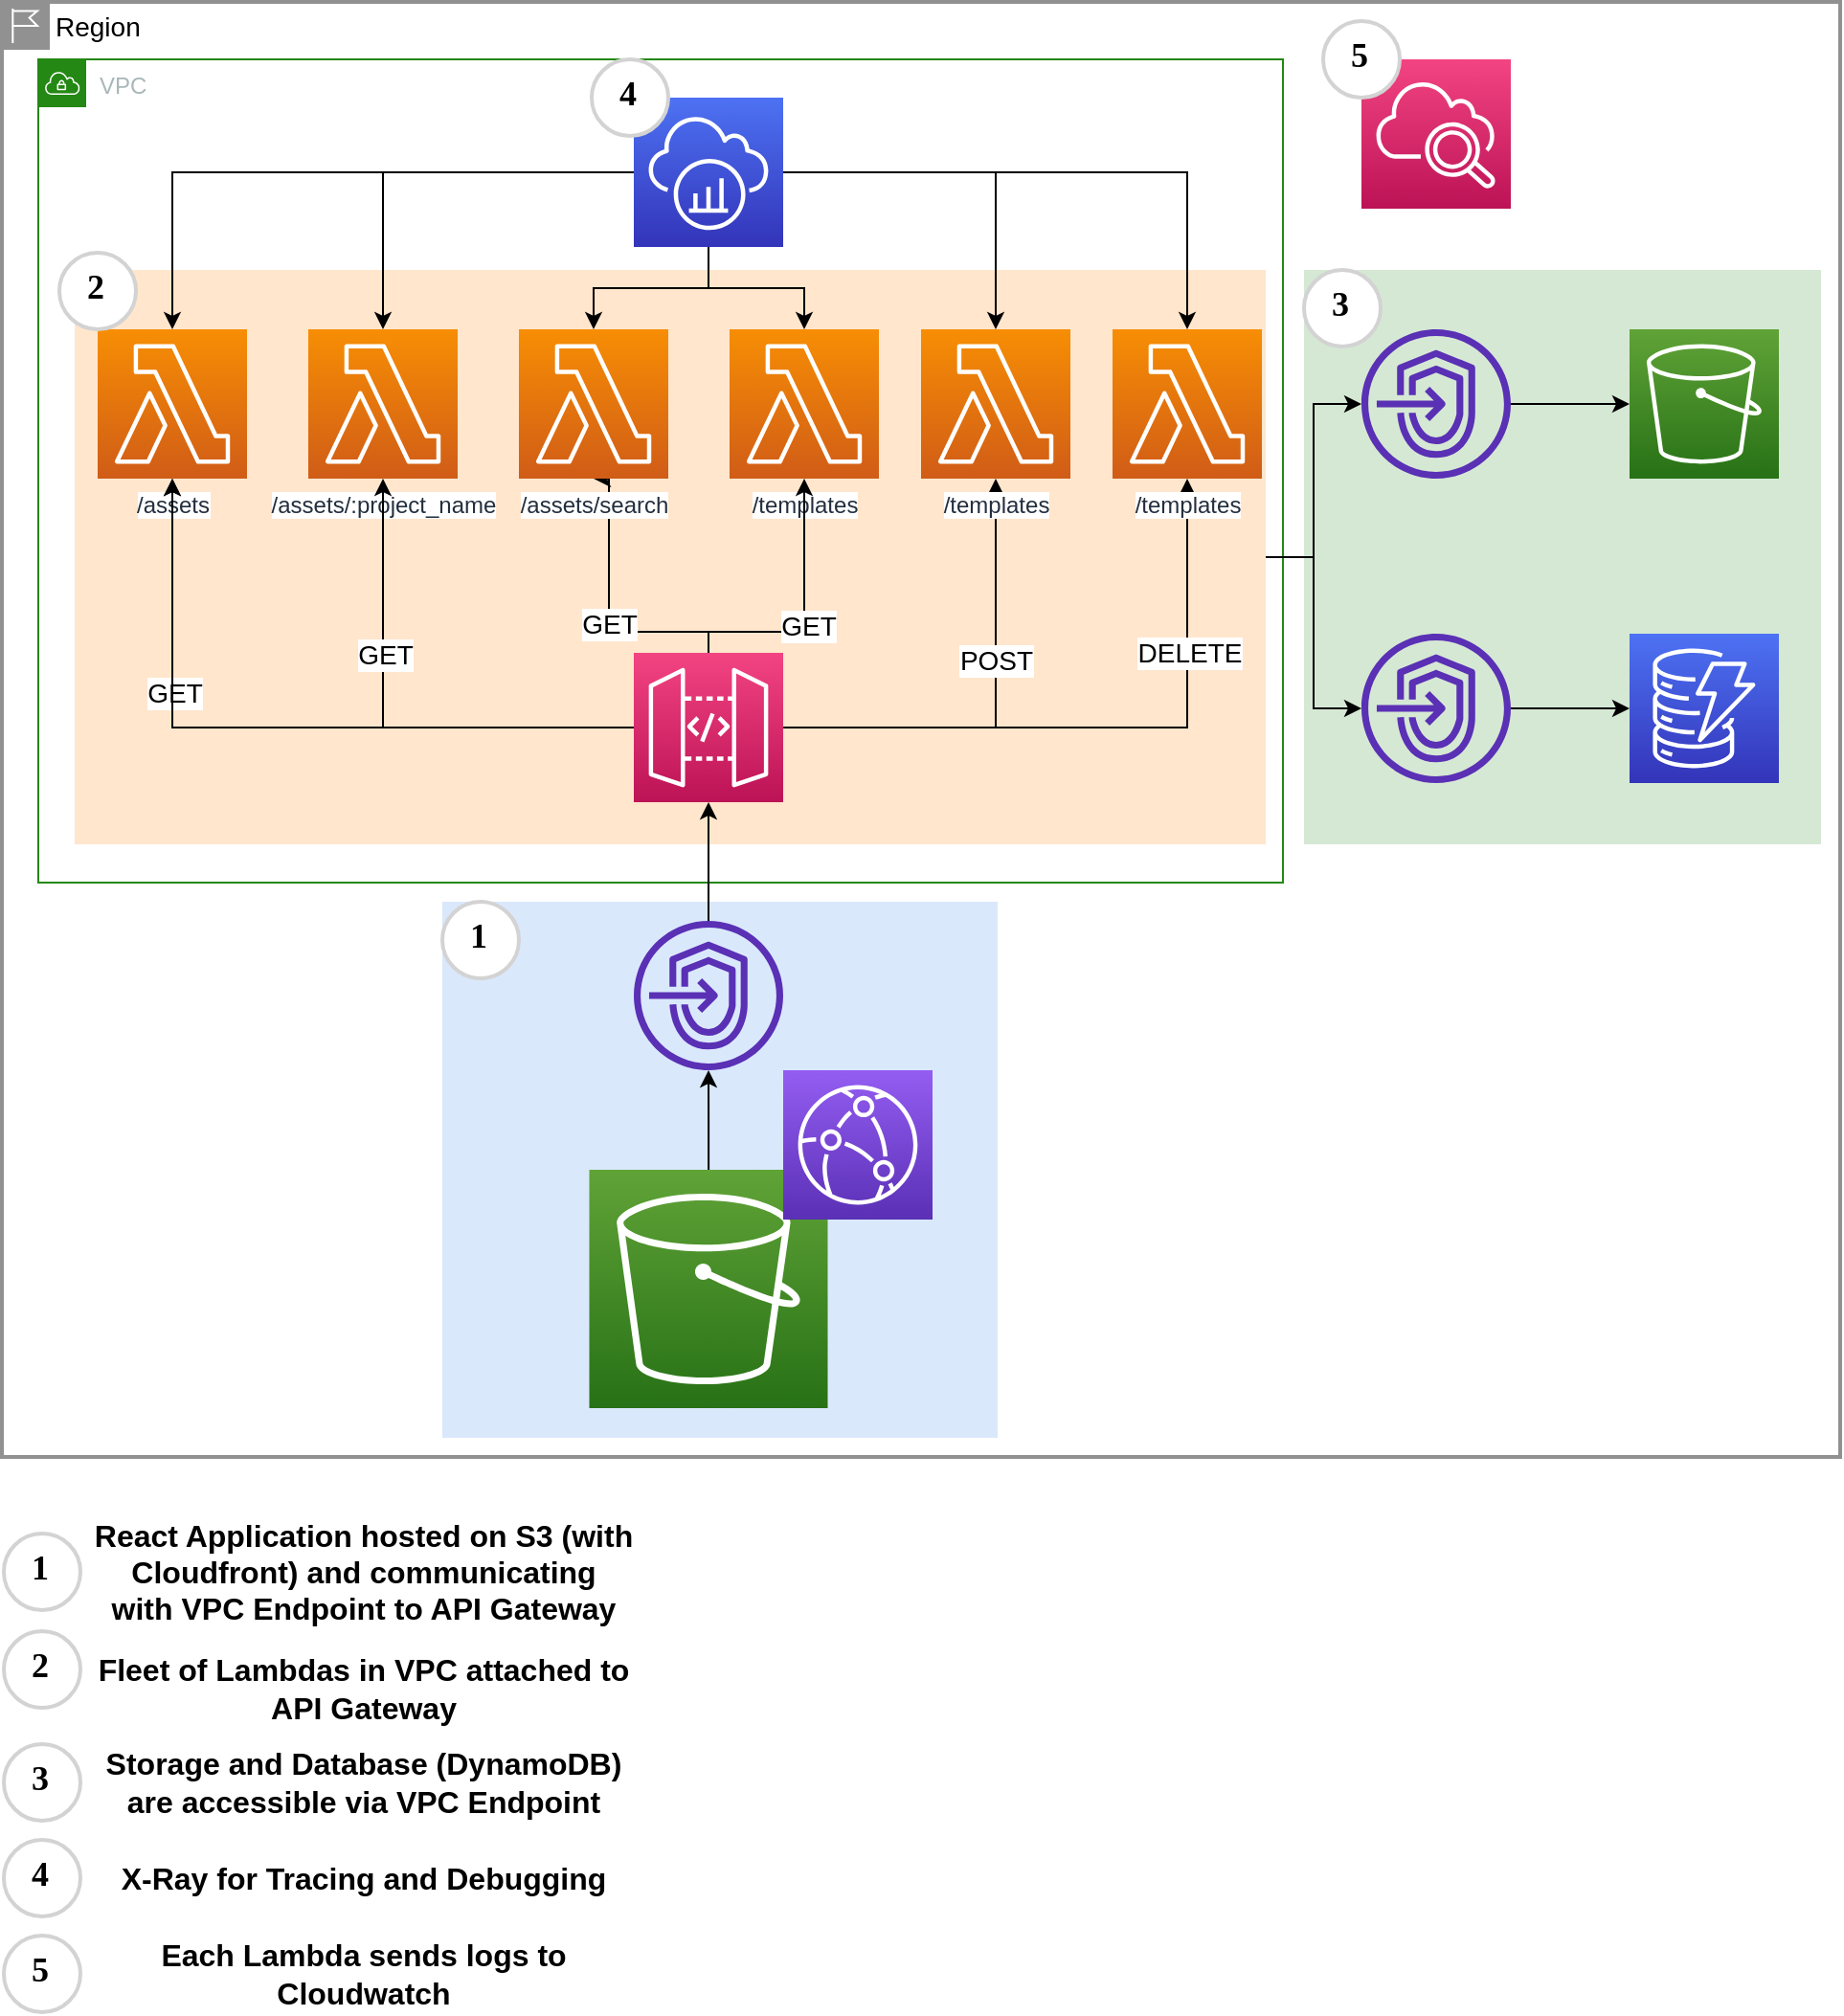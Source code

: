 <mxfile pages="3">
    <diagram id="pyeY230ZBR-7Wyc-Nqf3" name="Goal Architecture">
        <mxGraphModel dx="810" dy="314" grid="1" gridSize="10" guides="1" tooltips="1" connect="1" arrows="1" fold="1" page="1" pageScale="1" pageWidth="827" pageHeight="1169" math="0" shadow="0">
            <root>
                <mxCell id="gHm7drAUSJH3i6NlRPnt-0"/>
                <mxCell id="gHm7drAUSJH3i6NlRPnt-1" parent="gHm7drAUSJH3i6NlRPnt-0"/>
                <mxCell id="p_-Jq0jlRIrJkgJ9OGro-18" value="Region" style="shape=mxgraph.ibm.box;prType=region;fontStyle=0;verticalAlign=top;align=left;spacingLeft=32;spacingTop=4;fillColor=none;rounded=0;whiteSpace=wrap;html=1;strokeColor=#919191;strokeWidth=2;dashed=0;container=1;spacing=-4;collapsible=0;expand=0;recursiveResize=0;fontSize=14;" parent="gHm7drAUSJH3i6NlRPnt-1" vertex="1">
                    <mxGeometry x="80" y="80" width="960" height="760" as="geometry"/>
                </mxCell>
                <mxCell id="kk-LSiFSzGHYoCt07XOY-0" value="" style="rounded=0;whiteSpace=wrap;html=1;labelBackgroundColor=#ffffff;fontSize=14;fillColor=#ffe6cc;strokeColor=none;" parent="p_-Jq0jlRIrJkgJ9OGro-18" vertex="1">
                    <mxGeometry x="38" y="140" width="622" height="300" as="geometry"/>
                </mxCell>
                <mxCell id="VMtMWlUubiW7kvZXqaIf-51" value="" style="rounded=0;whiteSpace=wrap;html=1;labelBackgroundColor=#ffffff;fontSize=16;fillColor=#dae8fc;strokeColor=none;" parent="p_-Jq0jlRIrJkgJ9OGro-18" vertex="1">
                    <mxGeometry x="230" y="470" width="290" height="280" as="geometry"/>
                </mxCell>
                <mxCell id="VMtMWlUubiW7kvZXqaIf-49" value="" style="rounded=0;whiteSpace=wrap;html=1;labelBackgroundColor=#ffffff;fontSize=16;fillColor=#d5e8d4;strokeColor=none;" parent="p_-Jq0jlRIrJkgJ9OGro-18" vertex="1">
                    <mxGeometry x="680" y="140" width="270" height="300" as="geometry"/>
                </mxCell>
                <mxCell id="p_-Jq0jlRIrJkgJ9OGro-19" value="VPC" style="points=[[0,0],[0.25,0],[0.5,0],[0.75,0],[1,0],[1,0.25],[1,0.5],[1,0.75],[1,1],[0.75,1],[0.5,1],[0.25,1],[0,1],[0,0.75],[0,0.5],[0,0.25]];outlineConnect=0;gradientColor=none;html=1;whiteSpace=wrap;fontSize=12;fontStyle=0;shape=mxgraph.aws4.group;grIcon=mxgraph.aws4.group_vpc;strokeColor=#248814;fillColor=none;verticalAlign=top;align=left;spacingLeft=30;fontColor=#AAB7B8;dashed=0;" parent="p_-Jq0jlRIrJkgJ9OGro-18" vertex="1">
                    <mxGeometry x="19" y="30" width="650" height="430" as="geometry"/>
                </mxCell>
                <mxCell id="VMtMWlUubiW7kvZXqaIf-41" style="edgeStyle=orthogonalEdgeStyle;rounded=0;orthogonalLoop=1;jettySize=auto;html=1;fontSize=16;startArrow=none;startFill=0;endArrow=classic;endFill=1;" parent="p_-Jq0jlRIrJkgJ9OGro-18" source="kk-LSiFSzGHYoCt07XOY-0" target="VMtMWlUubiW7kvZXqaIf-39" edge="1">
                    <mxGeometry relative="1" as="geometry"/>
                </mxCell>
                <mxCell id="VMtMWlUubiW7kvZXqaIf-45" style="edgeStyle=orthogonalEdgeStyle;rounded=0;orthogonalLoop=1;jettySize=auto;html=1;fontSize=16;startArrow=none;startFill=0;endArrow=classic;endFill=1;strokeColor=#000000;" parent="p_-Jq0jlRIrJkgJ9OGro-18" source="kk-LSiFSzGHYoCt07XOY-0" target="VMtMWlUubiW7kvZXqaIf-44" edge="1">
                    <mxGeometry relative="1" as="geometry"/>
                </mxCell>
                <mxCell id="p_-Jq0jlRIrJkgJ9OGro-20" value="&lt;span style=&quot;&quot;&gt;/assets&lt;/span&gt;" style="points=[[0,0,0],[0.25,0,0],[0.5,0,0],[0.75,0,0],[1,0,0],[0,1,0],[0.25,1,0],[0.5,1,0],[0.75,1,0],[1,1,0],[0,0.25,0],[0,0.5,0],[0,0.75,0],[1,0.25,0],[1,0.5,0],[1,0.75,0]];outlineConnect=0;fontColor=#232F3E;gradientColor=#F78E04;gradientDirection=north;fillColor=#D05C17;strokeColor=#ffffff;dashed=0;verticalLabelPosition=bottom;verticalAlign=top;align=center;html=1;fontSize=12;fontStyle=0;aspect=fixed;shape=mxgraph.aws4.resourceIcon;resIcon=mxgraph.aws4.lambda;labelBackgroundColor=#ffffff;" parent="p_-Jq0jlRIrJkgJ9OGro-18" vertex="1">
                    <mxGeometry x="50" y="171" width="78" height="78" as="geometry"/>
                </mxCell>
                <mxCell id="faQUMJwkZ8H9z8r8hcas-0" value="/templates" style="points=[[0,0,0],[0.25,0,0],[0.5,0,0],[0.75,0,0],[1,0,0],[0,1,0],[0.25,1,0],[0.5,1,0],[0.75,1,0],[1,1,0],[0,0.25,0],[0,0.5,0],[0,0.75,0],[1,0.25,0],[1,0.5,0],[1,0.75,0]];outlineConnect=0;fontColor=#232F3E;gradientColor=#F78E04;gradientDirection=north;fillColor=#D05C17;strokeColor=#ffffff;dashed=0;verticalLabelPosition=bottom;verticalAlign=top;align=center;html=1;fontSize=12;fontStyle=0;aspect=fixed;shape=mxgraph.aws4.resourceIcon;resIcon=mxgraph.aws4.lambda;labelBackgroundColor=#ffffff;" parent="p_-Jq0jlRIrJkgJ9OGro-18" vertex="1">
                    <mxGeometry x="380" y="171" width="78" height="78" as="geometry"/>
                </mxCell>
                <mxCell id="faQUMJwkZ8H9z8r8hcas-4" style="edgeStyle=orthogonalEdgeStyle;rounded=0;orthogonalLoop=1;jettySize=auto;html=1;fontSize=14;startArrow=none;startFill=0;endArrow=classic;endFill=1;" parent="p_-Jq0jlRIrJkgJ9OGro-18" source="faQUMJwkZ8H9z8r8hcas-1" target="p_-Jq0jlRIrJkgJ9OGro-20" edge="1">
                    <mxGeometry relative="1" as="geometry"/>
                </mxCell>
                <mxCell id="faQUMJwkZ8H9z8r8hcas-14" value="GET" style="edgeLabel;html=1;align=center;verticalAlign=middle;resizable=0;points=[];fontSize=14;" parent="faQUMJwkZ8H9z8r8hcas-4" vertex="1" connectable="0">
                    <mxGeometry x="0.397" y="-1" relative="1" as="geometry">
                        <mxPoint as="offset"/>
                    </mxGeometry>
                </mxCell>
                <mxCell id="faQUMJwkZ8H9z8r8hcas-7" style="edgeStyle=orthogonalEdgeStyle;rounded=0;orthogonalLoop=1;jettySize=auto;html=1;entryX=0.5;entryY=1;entryDx=0;entryDy=0;entryPerimeter=0;fontSize=14;startArrow=none;startFill=0;endArrow=classic;endFill=1;strokeColor=#000000;" parent="p_-Jq0jlRIrJkgJ9OGro-18" source="faQUMJwkZ8H9z8r8hcas-1" target="faQUMJwkZ8H9z8r8hcas-0" edge="1">
                    <mxGeometry relative="1" as="geometry">
                        <Array as="points">
                            <mxPoint x="419" y="329"/>
                        </Array>
                    </mxGeometry>
                </mxCell>
                <mxCell id="faQUMJwkZ8H9z8r8hcas-12" value="GET" style="edgeLabel;html=1;align=center;verticalAlign=middle;resizable=0;points=[];fontSize=14;" parent="faQUMJwkZ8H9z8r8hcas-7" vertex="1" connectable="0">
                    <mxGeometry x="-0.092" y="-2" relative="1" as="geometry">
                        <mxPoint as="offset"/>
                    </mxGeometry>
                </mxCell>
                <mxCell id="faQUMJwkZ8H9z8r8hcas-8" style="edgeStyle=orthogonalEdgeStyle;rounded=0;orthogonalLoop=1;jettySize=auto;html=1;fontSize=14;startArrow=none;startFill=0;endArrow=classic;endFill=1;strokeColor=#000000;" parent="p_-Jq0jlRIrJkgJ9OGro-18" source="faQUMJwkZ8H9z8r8hcas-1" target="faQUMJwkZ8H9z8r8hcas-5" edge="1">
                    <mxGeometry relative="1" as="geometry"/>
                </mxCell>
                <mxCell id="faQUMJwkZ8H9z8r8hcas-11" value="POST" style="edgeLabel;html=1;align=center;verticalAlign=middle;resizable=0;points=[];fontSize=14;" parent="faQUMJwkZ8H9z8r8hcas-8" vertex="1" connectable="0">
                    <mxGeometry x="0.216" relative="1" as="geometry">
                        <mxPoint as="offset"/>
                    </mxGeometry>
                </mxCell>
                <mxCell id="faQUMJwkZ8H9z8r8hcas-9" style="edgeStyle=orthogonalEdgeStyle;rounded=0;orthogonalLoop=1;jettySize=auto;html=1;fontSize=14;startArrow=none;startFill=0;endArrow=classic;endFill=1;strokeColor=#000000;" parent="p_-Jq0jlRIrJkgJ9OGro-18" source="faQUMJwkZ8H9z8r8hcas-1" target="faQUMJwkZ8H9z8r8hcas-6" edge="1">
                    <mxGeometry relative="1" as="geometry"/>
                </mxCell>
                <mxCell id="faQUMJwkZ8H9z8r8hcas-13" value="DELETE" style="edgeLabel;html=1;align=center;verticalAlign=middle;resizable=0;points=[];fontSize=14;" parent="faQUMJwkZ8H9z8r8hcas-9" vertex="1" connectable="0">
                    <mxGeometry x="0.465" y="-1" relative="1" as="geometry">
                        <mxPoint as="offset"/>
                    </mxGeometry>
                </mxCell>
                <mxCell id="faQUMJwkZ8H9z8r8hcas-16" style="edgeStyle=orthogonalEdgeStyle;rounded=0;orthogonalLoop=1;jettySize=auto;html=1;entryX=0.5;entryY=1;entryDx=0;entryDy=0;entryPerimeter=0;fontSize=14;startArrow=none;startFill=0;endArrow=classic;endFill=1;strokeColor=#000000;" parent="p_-Jq0jlRIrJkgJ9OGro-18" source="faQUMJwkZ8H9z8r8hcas-1" target="faQUMJwkZ8H9z8r8hcas-3" edge="1">
                    <mxGeometry relative="1" as="geometry">
                        <Array as="points">
                            <mxPoint x="317" y="329"/>
                        </Array>
                    </mxGeometry>
                </mxCell>
                <mxCell id="faQUMJwkZ8H9z8r8hcas-18" value="GET" style="edgeLabel;html=1;align=center;verticalAlign=middle;resizable=0;points=[];fontSize=14;" parent="faQUMJwkZ8H9z8r8hcas-16" vertex="1" connectable="0">
                    <mxGeometry x="-0.103" relative="1" as="geometry">
                        <mxPoint as="offset"/>
                    </mxGeometry>
                </mxCell>
                <mxCell id="faQUMJwkZ8H9z8r8hcas-1" value="" style="points=[[0,0,0],[0.25,0,0],[0.5,0,0],[0.75,0,0],[1,0,0],[0,1,0],[0.25,1,0],[0.5,1,0],[0.75,1,0],[1,1,0],[0,0.25,0],[0,0.5,0],[0,0.75,0],[1,0.25,0],[1,0.5,0],[1,0.75,0]];outlineConnect=0;fontColor=#232F3E;gradientColor=#F34482;gradientDirection=north;fillColor=#BC1356;strokeColor=#ffffff;dashed=0;verticalLabelPosition=bottom;verticalAlign=top;align=center;html=1;fontSize=12;fontStyle=0;aspect=fixed;shape=mxgraph.aws4.resourceIcon;resIcon=mxgraph.aws4.api_gateway;" parent="p_-Jq0jlRIrJkgJ9OGro-18" vertex="1">
                    <mxGeometry x="330" y="340" width="78" height="78" as="geometry"/>
                </mxCell>
                <mxCell id="faQUMJwkZ8H9z8r8hcas-3" value="/assets/search" style="points=[[0,0,0],[0.25,0,0],[0.5,0,0],[0.75,0,0],[1,0,0],[0,1,0],[0.25,1,0],[0.5,1,0],[0.75,1,0],[1,1,0],[0,0.25,0],[0,0.5,0],[0,0.75,0],[1,0.25,0],[1,0.5,0],[1,0.75,0]];outlineConnect=0;fontColor=#232F3E;gradientColor=#F78E04;gradientDirection=north;fillColor=#D05C17;strokeColor=#ffffff;dashed=0;verticalLabelPosition=bottom;verticalAlign=top;align=center;html=1;fontSize=12;fontStyle=0;aspect=fixed;shape=mxgraph.aws4.resourceIcon;resIcon=mxgraph.aws4.lambda;labelBackgroundColor=#ffffff;" parent="p_-Jq0jlRIrJkgJ9OGro-18" vertex="1">
                    <mxGeometry x="270" y="171" width="78" height="78" as="geometry"/>
                </mxCell>
                <mxCell id="faQUMJwkZ8H9z8r8hcas-5" value="/templates" style="points=[[0,0,0],[0.25,0,0],[0.5,0,0],[0.75,0,0],[1,0,0],[0,1,0],[0.25,1,0],[0.5,1,0],[0.75,1,0],[1,1,0],[0,0.25,0],[0,0.5,0],[0,0.75,0],[1,0.25,0],[1,0.5,0],[1,0.75,0]];outlineConnect=0;fontColor=#232F3E;gradientColor=#F78E04;gradientDirection=north;fillColor=#D05C17;strokeColor=#ffffff;dashed=0;verticalLabelPosition=bottom;verticalAlign=top;align=center;html=1;fontSize=12;fontStyle=0;aspect=fixed;shape=mxgraph.aws4.resourceIcon;resIcon=mxgraph.aws4.lambda;labelBackgroundColor=#ffffff;" parent="p_-Jq0jlRIrJkgJ9OGro-18" vertex="1">
                    <mxGeometry x="480" y="171" width="78" height="78" as="geometry"/>
                </mxCell>
                <mxCell id="faQUMJwkZ8H9z8r8hcas-6" value="/templates" style="points=[[0,0,0],[0.25,0,0],[0.5,0,0],[0.75,0,0],[1,0,0],[0,1,0],[0.25,1,0],[0.5,1,0],[0.75,1,0],[1,1,0],[0,0.25,0],[0,0.5,0],[0,0.75,0],[1,0.25,0],[1,0.5,0],[1,0.75,0]];outlineConnect=0;fontColor=#232F3E;gradientColor=#F78E04;gradientDirection=north;fillColor=#D05C17;strokeColor=#ffffff;dashed=0;verticalLabelPosition=bottom;verticalAlign=top;align=center;html=1;fontSize=12;fontStyle=0;aspect=fixed;shape=mxgraph.aws4.resourceIcon;resIcon=mxgraph.aws4.lambda;labelBackgroundColor=#ffffff;" parent="p_-Jq0jlRIrJkgJ9OGro-18" vertex="1">
                    <mxGeometry x="580" y="171" width="78" height="78" as="geometry"/>
                </mxCell>
                <mxCell id="faQUMJwkZ8H9z8r8hcas-21" style="edgeStyle=orthogonalEdgeStyle;rounded=0;orthogonalLoop=1;jettySize=auto;html=1;entryX=0.5;entryY=0;entryDx=0;entryDy=0;entryPerimeter=0;fontSize=14;startArrow=none;startFill=0;endArrow=classic;endFill=1;strokeColor=#000000;" parent="p_-Jq0jlRIrJkgJ9OGro-18" source="faQUMJwkZ8H9z8r8hcas-19" target="p_-Jq0jlRIrJkgJ9OGro-20" edge="1">
                    <mxGeometry relative="1" as="geometry"/>
                </mxCell>
                <mxCell id="faQUMJwkZ8H9z8r8hcas-23" style="edgeStyle=orthogonalEdgeStyle;rounded=0;orthogonalLoop=1;jettySize=auto;html=1;entryX=0.5;entryY=0;entryDx=0;entryDy=0;entryPerimeter=0;fontSize=14;startArrow=none;startFill=0;endArrow=classic;endFill=1;strokeColor=#000000;" parent="p_-Jq0jlRIrJkgJ9OGro-18" source="faQUMJwkZ8H9z8r8hcas-19" target="faQUMJwkZ8H9z8r8hcas-3" edge="1">
                    <mxGeometry relative="1" as="geometry"/>
                </mxCell>
                <mxCell id="faQUMJwkZ8H9z8r8hcas-24" style="edgeStyle=orthogonalEdgeStyle;rounded=0;orthogonalLoop=1;jettySize=auto;html=1;fontSize=14;startArrow=none;startFill=0;endArrow=classic;endFill=1;strokeColor=#000000;" parent="p_-Jq0jlRIrJkgJ9OGro-18" source="faQUMJwkZ8H9z8r8hcas-19" target="faQUMJwkZ8H9z8r8hcas-0" edge="1">
                    <mxGeometry relative="1" as="geometry"/>
                </mxCell>
                <mxCell id="faQUMJwkZ8H9z8r8hcas-25" style="edgeStyle=orthogonalEdgeStyle;rounded=0;orthogonalLoop=1;jettySize=auto;html=1;fontSize=14;startArrow=none;startFill=0;endArrow=classic;endFill=1;strokeColor=#000000;" parent="p_-Jq0jlRIrJkgJ9OGro-18" source="faQUMJwkZ8H9z8r8hcas-19" target="faQUMJwkZ8H9z8r8hcas-5" edge="1">
                    <mxGeometry relative="1" as="geometry"/>
                </mxCell>
                <mxCell id="faQUMJwkZ8H9z8r8hcas-27" style="edgeStyle=orthogonalEdgeStyle;rounded=0;orthogonalLoop=1;jettySize=auto;html=1;fontSize=14;startArrow=none;startFill=0;endArrow=classic;endFill=1;strokeColor=#000000;" parent="p_-Jq0jlRIrJkgJ9OGro-18" source="faQUMJwkZ8H9z8r8hcas-19" target="faQUMJwkZ8H9z8r8hcas-6" edge="1">
                    <mxGeometry relative="1" as="geometry"/>
                </mxCell>
                <mxCell id="faQUMJwkZ8H9z8r8hcas-19" value="" style="points=[[0,0,0],[0.25,0,0],[0.5,0,0],[0.75,0,0],[1,0,0],[0,1,0],[0.25,1,0],[0.5,1,0],[0.75,1,0],[1,1,0],[0,0.25,0],[0,0.5,0],[0,0.75,0],[1,0.25,0],[1,0.5,0],[1,0.75,0]];outlineConnect=0;fontColor=#232F3E;gradientColor=#4D72F3;gradientDirection=north;fillColor=#3334B9;strokeColor=#ffffff;dashed=0;verticalLabelPosition=bottom;verticalAlign=top;align=center;html=1;fontSize=12;fontStyle=0;aspect=fixed;shape=mxgraph.aws4.resourceIcon;resIcon=mxgraph.aws4.xray;" parent="p_-Jq0jlRIrJkgJ9OGro-18" vertex="1">
                    <mxGeometry x="330" y="50" width="78" height="78" as="geometry"/>
                </mxCell>
                <mxCell id="faQUMJwkZ8H9z8r8hcas-30" value="" style="points=[[0,0,0],[0.25,0,0],[0.5,0,0],[0.75,0,0],[1,0,0],[0,1,0],[0.25,1,0],[0.5,1,0],[0.75,1,0],[1,1,0],[0,0.25,0],[0,0.5,0],[0,0.75,0],[1,0.25,0],[1,0.5,0],[1,0.75,0]];points=[[0,0,0],[0.25,0,0],[0.5,0,0],[0.75,0,0],[1,0,0],[0,1,0],[0.25,1,0],[0.5,1,0],[0.75,1,0],[1,1,0],[0,0.25,0],[0,0.5,0],[0,0.75,0],[1,0.25,0],[1,0.5,0],[1,0.75,0]];outlineConnect=0;fontColor=#232F3E;gradientColor=#F34482;gradientDirection=north;fillColor=#BC1356;strokeColor=#ffffff;dashed=0;verticalLabelPosition=bottom;verticalAlign=top;align=center;html=1;fontSize=12;fontStyle=0;aspect=fixed;shape=mxgraph.aws4.resourceIcon;resIcon=mxgraph.aws4.cloudwatch_2;labelBackgroundColor=#ffffff;" parent="p_-Jq0jlRIrJkgJ9OGro-18" vertex="1">
                    <mxGeometry x="710" y="30" width="78" height="78" as="geometry"/>
                </mxCell>
                <mxCell id="VMtMWlUubiW7kvZXqaIf-38" style="edgeStyle=orthogonalEdgeStyle;rounded=0;orthogonalLoop=1;jettySize=auto;html=1;entryX=0.5;entryY=1;entryDx=0;entryDy=0;entryPerimeter=0;fontSize=16;startArrow=none;startFill=0;endArrow=classic;endFill=1;strokeColor=#000000;" parent="p_-Jq0jlRIrJkgJ9OGro-18" source="VMtMWlUubiW7kvZXqaIf-4" target="faQUMJwkZ8H9z8r8hcas-1" edge="1">
                    <mxGeometry relative="1" as="geometry"/>
                </mxCell>
                <mxCell id="VMtMWlUubiW7kvZXqaIf-4" value="" style="outlineConnect=0;fontColor=#232F3E;gradientColor=none;fillColor=#5A30B5;strokeColor=none;dashed=0;verticalLabelPosition=bottom;verticalAlign=top;align=center;html=1;fontSize=12;fontStyle=0;aspect=fixed;pointerEvents=1;shape=mxgraph.aws4.endpoints;labelBackgroundColor=#ffffff;" parent="p_-Jq0jlRIrJkgJ9OGro-18" vertex="1">
                    <mxGeometry x="330" y="480" width="78" height="78" as="geometry"/>
                </mxCell>
                <mxCell id="VMtMWlUubiW7kvZXqaIf-37" style="edgeStyle=orthogonalEdgeStyle;rounded=0;orthogonalLoop=1;jettySize=auto;html=1;fontSize=16;startArrow=none;startFill=0;endArrow=classic;endFill=1;" parent="p_-Jq0jlRIrJkgJ9OGro-18" source="VMtMWlUubiW7kvZXqaIf-1" target="VMtMWlUubiW7kvZXqaIf-4" edge="1">
                    <mxGeometry relative="1" as="geometry"/>
                </mxCell>
                <mxCell id="VMtMWlUubiW7kvZXqaIf-43" style="edgeStyle=orthogonalEdgeStyle;rounded=0;orthogonalLoop=1;jettySize=auto;html=1;entryX=0;entryY=0.5;entryDx=0;entryDy=0;entryPerimeter=0;fontSize=16;startArrow=none;startFill=0;endArrow=classic;endFill=1;" parent="p_-Jq0jlRIrJkgJ9OGro-18" source="VMtMWlUubiW7kvZXqaIf-39" target="VMtMWlUubiW7kvZXqaIf-40" edge="1">
                    <mxGeometry relative="1" as="geometry"/>
                </mxCell>
                <mxCell id="VMtMWlUubiW7kvZXqaIf-39" value="" style="outlineConnect=0;fontColor=#232F3E;gradientColor=none;fillColor=#5A30B5;strokeColor=none;dashed=0;verticalLabelPosition=bottom;verticalAlign=top;align=center;html=1;fontSize=12;fontStyle=0;aspect=fixed;pointerEvents=1;shape=mxgraph.aws4.endpoints;labelBackgroundColor=#ffffff;" parent="p_-Jq0jlRIrJkgJ9OGro-18" vertex="1">
                    <mxGeometry x="710" y="171" width="78" height="78" as="geometry"/>
                </mxCell>
                <mxCell id="VMtMWlUubiW7kvZXqaIf-40" value="" style="points=[[0,0,0],[0.25,0,0],[0.5,0,0],[0.75,0,0],[1,0,0],[0,1,0],[0.25,1,0],[0.5,1,0],[0.75,1,0],[1,1,0],[0,0.25,0],[0,0.5,0],[0,0.75,0],[1,0.25,0],[1,0.5,0],[1,0.75,0]];outlineConnect=0;fontColor=#232F3E;gradientColor=#60A337;gradientDirection=north;fillColor=#277116;strokeColor=#ffffff;dashed=0;verticalLabelPosition=bottom;verticalAlign=top;align=center;html=1;fontSize=12;fontStyle=0;aspect=fixed;shape=mxgraph.aws4.resourceIcon;resIcon=mxgraph.aws4.s3;labelBackgroundColor=#ffffff;" parent="p_-Jq0jlRIrJkgJ9OGro-18" vertex="1">
                    <mxGeometry x="850" y="171" width="78" height="78" as="geometry"/>
                </mxCell>
                <mxCell id="VMtMWlUubiW7kvZXqaIf-47" style="edgeStyle=orthogonalEdgeStyle;rounded=0;orthogonalLoop=1;jettySize=auto;html=1;entryX=0;entryY=0.5;entryDx=0;entryDy=0;entryPerimeter=0;fontSize=16;startArrow=none;startFill=0;endArrow=classic;endFill=1;" parent="p_-Jq0jlRIrJkgJ9OGro-18" source="VMtMWlUubiW7kvZXqaIf-44" target="VMtMWlUubiW7kvZXqaIf-46" edge="1">
                    <mxGeometry relative="1" as="geometry"/>
                </mxCell>
                <mxCell id="VMtMWlUubiW7kvZXqaIf-44" value="" style="outlineConnect=0;fontColor=#232F3E;gradientColor=none;fillColor=#5A30B5;strokeColor=none;dashed=0;verticalLabelPosition=bottom;verticalAlign=top;align=center;html=1;fontSize=12;fontStyle=0;aspect=fixed;pointerEvents=1;shape=mxgraph.aws4.endpoints;labelBackgroundColor=#ffffff;" parent="p_-Jq0jlRIrJkgJ9OGro-18" vertex="1">
                    <mxGeometry x="710" y="330" width="78" height="78" as="geometry"/>
                </mxCell>
                <mxCell id="VMtMWlUubiW7kvZXqaIf-46" value="" style="points=[[0,0,0],[0.25,0,0],[0.5,0,0],[0.75,0,0],[1,0,0],[0,1,0],[0.25,1,0],[0.5,1,0],[0.75,1,0],[1,1,0],[0,0.25,0],[0,0.5,0],[0,0.75,0],[1,0.25,0],[1,0.5,0],[1,0.75,0]];outlineConnect=0;fontColor=#232F3E;gradientColor=#4D72F3;gradientDirection=north;fillColor=#3334B9;strokeColor=#ffffff;dashed=0;verticalLabelPosition=bottom;verticalAlign=top;align=center;html=1;fontSize=12;fontStyle=0;aspect=fixed;shape=mxgraph.aws4.resourceIcon;resIcon=mxgraph.aws4.dynamodb;labelBackgroundColor=#ffffff;" parent="p_-Jq0jlRIrJkgJ9OGro-18" vertex="1">
                    <mxGeometry x="850" y="330" width="78" height="78" as="geometry"/>
                </mxCell>
                <mxCell id="VMtMWlUubiW7kvZXqaIf-0" value="" style="group" parent="p_-Jq0jlRIrJkgJ9OGro-18" vertex="1" connectable="0">
                    <mxGeometry x="306.75" y="610" width="124.5" height="134.5" as="geometry"/>
                </mxCell>
                <mxCell id="VMtMWlUubiW7kvZXqaIf-1" value="" style="points=[[0,0,0],[0.25,0,0],[0.5,0,0],[0.75,0,0],[1,0,0],[0,1,0],[0.25,1,0],[0.5,1,0],[0.75,1,0],[1,1,0],[0,0.25,0],[0,0.5,0],[0,0.75,0],[1,0.25,0],[1,0.5,0],[1,0.75,0]];outlineConnect=0;fontColor=#232F3E;gradientColor=#60A337;gradientDirection=north;fillColor=#277116;strokeColor=#ffffff;dashed=0;verticalLabelPosition=bottom;verticalAlign=top;align=center;html=1;fontSize=12;fontStyle=0;aspect=fixed;shape=mxgraph.aws4.resourceIcon;resIcon=mxgraph.aws4.s3;" parent="VMtMWlUubiW7kvZXqaIf-0" vertex="1">
                    <mxGeometry width="124.5" height="124.5" as="geometry"/>
                </mxCell>
                <mxCell id="VMtMWlUubiW7kvZXqaIf-2" value="" style="shape=image;html=1;verticalAlign=top;verticalLabelPosition=bottom;labelBackgroundColor=#ffffff;imageAspect=0;aspect=fixed;image=https://cdn0.iconfinder.com/data/icons/logos-brands-in-colors/128/react_color-128.png" parent="VMtMWlUubiW7kvZXqaIf-0" vertex="1">
                    <mxGeometry x="33.423" y="64.091" width="53.477" height="53.477" as="geometry"/>
                </mxCell>
                <mxCell id="VMtMWlUubiW7kvZXqaIf-3" value="" style="points=[[0,0,0],[0.25,0,0],[0.5,0,0],[0.75,0,0],[1,0,0],[0,1,0],[0.25,1,0],[0.5,1,0],[0.75,1,0],[1,1,0],[0,0.25,0],[0,0.5,0],[0,0.75,0],[1,0.25,0],[1,0.5,0],[1,0.75,0]];outlineConnect=0;fontColor=#232F3E;gradientColor=#945DF2;gradientDirection=north;fillColor=#5A30B5;strokeColor=#ffffff;dashed=0;verticalLabelPosition=bottom;verticalAlign=top;align=center;html=1;fontSize=12;fontStyle=0;aspect=fixed;shape=mxgraph.aws4.resourceIcon;resIcon=mxgraph.aws4.cloudfront;" parent="p_-Jq0jlRIrJkgJ9OGro-18" vertex="1">
                    <mxGeometry x="408" y="558" width="78" height="78" as="geometry"/>
                </mxCell>
                <mxCell id="18tmZ6bNWHhbC2IRPcdX-1" style="edgeStyle=orthogonalEdgeStyle;rounded=0;orthogonalLoop=1;jettySize=auto;html=1;entryX=0.5;entryY=1;entryDx=0;entryDy=0;entryPerimeter=0;strokeColor=#000000;" parent="p_-Jq0jlRIrJkgJ9OGro-18" source="faQUMJwkZ8H9z8r8hcas-1" target="p_-Jq0jlRIrJkgJ9OGro-20" edge="1">
                    <mxGeometry relative="1" as="geometry"/>
                </mxCell>
                <mxCell id="18tmZ6bNWHhbC2IRPcdX-2" value="&lt;font style=&quot;font-size: 18px&quot;&gt;&lt;b&gt;1&lt;/b&gt;&lt;/font&gt;" style="ellipse;whiteSpace=wrap;html=1;aspect=fixed;strokeWidth=2;fontFamily=Tahoma;spacingBottom=4;spacingRight=2;strokeColor=#d3d3d3;" parent="p_-Jq0jlRIrJkgJ9OGro-18" vertex="1">
                    <mxGeometry x="230" y="470" width="40" height="40" as="geometry"/>
                </mxCell>
                <mxCell id="18tmZ6bNWHhbC2IRPcdX-5" value="&lt;font style=&quot;font-size: 18px&quot;&gt;&lt;b&gt;2&lt;/b&gt;&lt;/font&gt;" style="ellipse;whiteSpace=wrap;html=1;aspect=fixed;strokeWidth=2;fontFamily=Tahoma;spacingBottom=4;spacingRight=2;strokeColor=#d3d3d3;" parent="p_-Jq0jlRIrJkgJ9OGro-18" vertex="1">
                    <mxGeometry x="30" y="131" width="40" height="40" as="geometry"/>
                </mxCell>
                <mxCell id="18tmZ6bNWHhbC2IRPcdX-7" value="&lt;font style=&quot;font-size: 18px&quot;&gt;&lt;b&gt;3&lt;/b&gt;&lt;/font&gt;" style="ellipse;whiteSpace=wrap;html=1;aspect=fixed;strokeWidth=2;fontFamily=Tahoma;spacingBottom=4;spacingRight=2;strokeColor=#d3d3d3;" parent="p_-Jq0jlRIrJkgJ9OGro-18" vertex="1">
                    <mxGeometry x="680" y="140" width="40" height="40" as="geometry"/>
                </mxCell>
                <mxCell id="18tmZ6bNWHhbC2IRPcdX-9" value="&lt;font style=&quot;font-size: 18px&quot;&gt;&lt;b&gt;4&lt;/b&gt;&lt;/font&gt;" style="ellipse;whiteSpace=wrap;html=1;aspect=fixed;strokeWidth=2;fontFamily=Tahoma;spacingBottom=4;spacingRight=2;strokeColor=#d3d3d3;" parent="p_-Jq0jlRIrJkgJ9OGro-18" vertex="1">
                    <mxGeometry x="308" y="30" width="40" height="40" as="geometry"/>
                </mxCell>
                <mxCell id="18tmZ6bNWHhbC2IRPcdX-11" value="&lt;b&gt;&lt;font style=&quot;font-size: 18px&quot;&gt;5&lt;/font&gt;&lt;/b&gt;" style="ellipse;whiteSpace=wrap;html=1;aspect=fixed;strokeWidth=2;fontFamily=Tahoma;spacingBottom=4;spacingRight=2;strokeColor=#d3d3d3;" parent="p_-Jq0jlRIrJkgJ9OGro-18" vertex="1">
                    <mxGeometry x="690" y="10" width="40" height="40" as="geometry"/>
                </mxCell>
                <mxCell id="faQUMJwkZ8H9z8r8hcas-2" value="&lt;span style=&quot;background-color: rgb(255 , 255 , 255)&quot;&gt;/assets/:project_name&lt;/span&gt;" style="points=[[0,0,0],[0.25,0,0],[0.5,0,0],[0.75,0,0],[1,0,0],[0,1,0],[0.25,1,0],[0.5,1,0],[0.75,1,0],[1,1,0],[0,0.25,0],[0,0.5,0],[0,0.75,0],[1,0.25,0],[1,0.5,0],[1,0.75,0]];outlineConnect=0;fontColor=#232F3E;gradientColor=#F78E04;gradientDirection=north;fillColor=#D05C17;strokeColor=#ffffff;dashed=0;verticalLabelPosition=bottom;verticalAlign=top;align=center;html=1;fontSize=12;fontStyle=0;aspect=fixed;shape=mxgraph.aws4.resourceIcon;resIcon=mxgraph.aws4.lambda;" parent="gHm7drAUSJH3i6NlRPnt-1" vertex="1">
                    <mxGeometry x="240" y="251" width="78" height="78" as="geometry"/>
                </mxCell>
                <mxCell id="faQUMJwkZ8H9z8r8hcas-15" style="edgeStyle=orthogonalEdgeStyle;rounded=0;orthogonalLoop=1;jettySize=auto;html=1;entryX=0.5;entryY=1;entryDx=0;entryDy=0;entryPerimeter=0;fontSize=14;startArrow=none;startFill=0;endArrow=classic;endFill=1;strokeColor=#000000;" parent="gHm7drAUSJH3i6NlRPnt-1" source="faQUMJwkZ8H9z8r8hcas-1" target="faQUMJwkZ8H9z8r8hcas-2" edge="1">
                    <mxGeometry relative="1" as="geometry"/>
                </mxCell>
                <mxCell id="faQUMJwkZ8H9z8r8hcas-17" value="GET" style="edgeLabel;html=1;align=center;verticalAlign=middle;resizable=0;points=[];fontSize=14;" parent="faQUMJwkZ8H9z8r8hcas-15" vertex="1" connectable="0">
                    <mxGeometry x="0.294" y="-1" relative="1" as="geometry">
                        <mxPoint as="offset"/>
                    </mxGeometry>
                </mxCell>
                <mxCell id="faQUMJwkZ8H9z8r8hcas-22" style="edgeStyle=orthogonalEdgeStyle;rounded=0;orthogonalLoop=1;jettySize=auto;html=1;entryX=0.5;entryY=0;entryDx=0;entryDy=0;entryPerimeter=0;fontSize=14;startArrow=none;startFill=0;endArrow=classic;endFill=1;strokeColor=#000000;" parent="gHm7drAUSJH3i6NlRPnt-1" source="faQUMJwkZ8H9z8r8hcas-19" target="faQUMJwkZ8H9z8r8hcas-2" edge="1">
                    <mxGeometry relative="1" as="geometry"/>
                </mxCell>
                <mxCell id="rg9a3JgK2hVkCHj6uQdE-0" value="&lt;font size=&quot;1&quot;&gt;&lt;b style=&quot;font-size: 16px&quot;&gt;React Application hosted on S3 (with Cloudfront) and communicating&lt;br&gt;with VPC Endpoint to API Gateway&lt;br&gt;&lt;/b&gt;&lt;/font&gt;" style="text;html=1;strokeColor=none;fillColor=none;align=center;verticalAlign=middle;whiteSpace=wrap;rounded=0;" parent="gHm7drAUSJH3i6NlRPnt-1" vertex="1">
                    <mxGeometry x="124" y="890" width="290" height="20" as="geometry"/>
                </mxCell>
                <mxCell id="rg9a3JgK2hVkCHj6uQdE-3" value="&lt;font size=&quot;1&quot;&gt;&lt;b style=&quot;font-size: 16px&quot;&gt;Fleet of Lambdas in VPC attached to API Gateway&lt;br&gt;&lt;/b&gt;&lt;/font&gt;" style="text;html=1;strokeColor=none;fillColor=none;align=center;verticalAlign=middle;whiteSpace=wrap;rounded=0;" parent="gHm7drAUSJH3i6NlRPnt-1" vertex="1">
                    <mxGeometry x="124" y="951" width="290" height="20" as="geometry"/>
                </mxCell>
                <mxCell id="rg9a3JgK2hVkCHj6uQdE-6" value="&lt;font size=&quot;1&quot;&gt;&lt;b style=&quot;font-size: 16px&quot;&gt;Storage and Database (DynamoDB) are accessible via VPC Endpoint&lt;br&gt;&lt;/b&gt;&lt;/font&gt;" style="text;html=1;strokeColor=none;fillColor=none;align=center;verticalAlign=middle;whiteSpace=wrap;rounded=0;" parent="gHm7drAUSJH3i6NlRPnt-1" vertex="1">
                    <mxGeometry x="124" y="1000" width="290" height="20" as="geometry"/>
                </mxCell>
                <mxCell id="rg9a3JgK2hVkCHj6uQdE-9" value="&lt;font size=&quot;1&quot;&gt;&lt;b style=&quot;font-size: 16px&quot;&gt;X-Ray for Tracing and Debugging&lt;br&gt;&lt;/b&gt;&lt;/font&gt;" style="text;html=1;strokeColor=none;fillColor=none;align=center;verticalAlign=middle;whiteSpace=wrap;rounded=0;" parent="gHm7drAUSJH3i6NlRPnt-1" vertex="1">
                    <mxGeometry x="124" y="1050" width="290" height="20" as="geometry"/>
                </mxCell>
                <mxCell id="rg9a3JgK2hVkCHj6uQdE-12" value="&lt;font size=&quot;1&quot;&gt;&lt;b style=&quot;font-size: 16px&quot;&gt;Each Lambda sends logs to Cloudwatch&lt;br&gt;&lt;/b&gt;&lt;/font&gt;" style="text;html=1;strokeColor=none;fillColor=none;align=center;verticalAlign=middle;whiteSpace=wrap;rounded=0;" parent="gHm7drAUSJH3i6NlRPnt-1" vertex="1">
                    <mxGeometry x="124" y="1100" width="290" height="20" as="geometry"/>
                </mxCell>
                <mxCell id="18tmZ6bNWHhbC2IRPcdX-3" value="&lt;font style=&quot;font-size: 18px&quot;&gt;&lt;b&gt;1&lt;/b&gt;&lt;/font&gt;" style="ellipse;whiteSpace=wrap;html=1;aspect=fixed;strokeWidth=2;fontFamily=Tahoma;spacingBottom=4;spacingRight=2;strokeColor=#d3d3d3;" parent="gHm7drAUSJH3i6NlRPnt-1" vertex="1">
                    <mxGeometry x="81" y="880" width="40" height="40" as="geometry"/>
                </mxCell>
                <mxCell id="18tmZ6bNWHhbC2IRPcdX-4" value="&lt;font style=&quot;font-size: 18px&quot;&gt;&lt;b&gt;2&lt;/b&gt;&lt;/font&gt;" style="ellipse;whiteSpace=wrap;html=1;aspect=fixed;strokeWidth=2;fontFamily=Tahoma;spacingBottom=4;spacingRight=2;strokeColor=#d3d3d3;" parent="gHm7drAUSJH3i6NlRPnt-1" vertex="1">
                    <mxGeometry x="81" y="931" width="40" height="40" as="geometry"/>
                </mxCell>
                <mxCell id="18tmZ6bNWHhbC2IRPcdX-6" value="&lt;font style=&quot;font-size: 18px&quot;&gt;&lt;b&gt;3&lt;/b&gt;&lt;/font&gt;" style="ellipse;whiteSpace=wrap;html=1;aspect=fixed;strokeWidth=2;fontFamily=Tahoma;spacingBottom=4;spacingRight=2;strokeColor=#d3d3d3;" parent="gHm7drAUSJH3i6NlRPnt-1" vertex="1">
                    <mxGeometry x="81" y="990" width="40" height="40" as="geometry"/>
                </mxCell>
                <mxCell id="18tmZ6bNWHhbC2IRPcdX-8" value="&lt;font style=&quot;font-size: 18px&quot;&gt;&lt;b&gt;4&lt;/b&gt;&lt;/font&gt;" style="ellipse;whiteSpace=wrap;html=1;aspect=fixed;strokeWidth=2;fontFamily=Tahoma;spacingBottom=4;spacingRight=2;strokeColor=#d3d3d3;" parent="gHm7drAUSJH3i6NlRPnt-1" vertex="1">
                    <mxGeometry x="81" y="1040" width="40" height="40" as="geometry"/>
                </mxCell>
                <mxCell id="18tmZ6bNWHhbC2IRPcdX-10" value="&lt;b&gt;&lt;font style=&quot;font-size: 18px&quot;&gt;5&lt;/font&gt;&lt;/b&gt;" style="ellipse;whiteSpace=wrap;html=1;aspect=fixed;strokeWidth=2;fontFamily=Tahoma;spacingBottom=4;spacingRight=2;strokeColor=#d3d3d3;" parent="gHm7drAUSJH3i6NlRPnt-1" vertex="1">
                    <mxGeometry x="81" y="1090" width="40" height="40" as="geometry"/>
                </mxCell>
            </root>
        </mxGraphModel>
    </diagram>
    <diagram id="cogB-JAur1HY-oK6gicI" name="Current Architecture - 11.11.21">
        <mxGraphModel dx="842" dy="924" grid="1" gridSize="10" guides="1" tooltips="1" connect="1" arrows="1" fold="1" page="1" pageScale="1" pageWidth="827" pageHeight="1169" math="0" shadow="0">
            <root>
                <mxCell id="0"/>
                <mxCell id="1" parent="0"/>
                <mxCell id="RTOvF7avYJ_DFFgPdW5I-11" value="" style="whiteSpace=wrap;html=1;aspect=fixed;" parent="1" vertex="1">
                    <mxGeometry x="171.24" y="205" width="380" height="380" as="geometry"/>
                </mxCell>
                <mxCell id="RTOvF7avYJ_DFFgPdW5I-4" value="" style="group" parent="1" vertex="1" connectable="0">
                    <mxGeometry x="316.24" y="2" width="90" height="110" as="geometry"/>
                </mxCell>
                <mxCell id="RTOvF7avYJ_DFFgPdW5I-1" value="" style="strokeWidth=2;html=1;shape=mxgraph.flowchart.database;whiteSpace=wrap;" parent="RTOvF7avYJ_DFFgPdW5I-4" vertex="1">
                    <mxGeometry width="90" height="110" as="geometry"/>
                </mxCell>
                <mxCell id="RTOvF7avYJ_DFFgPdW5I-3" value="MongoDB" style="shape=image;verticalLabelPosition=bottom;labelBackgroundColor=#ffffff;verticalAlign=top;aspect=fixed;imageAspect=0;image=https://www.kindpng.com/picc/m/385-3850482_mongodb-logo-png-transparent-png.png;" parent="RTOvF7avYJ_DFFgPdW5I-4" vertex="1">
                    <mxGeometry x="19.1" y="40" width="51.81" height="60" as="geometry"/>
                </mxCell>
                <mxCell id="RTOvF7avYJ_DFFgPdW5I-16" style="edgeStyle=orthogonalEdgeStyle;rounded=0;orthogonalLoop=1;jettySize=auto;html=1;" parent="1" source="RTOvF7avYJ_DFFgPdW5I-5" target="RTOvF7avYJ_DFFgPdW5I-13" edge="1">
                    <mxGeometry relative="1" as="geometry"/>
                </mxCell>
                <mxCell id="RTOvF7avYJ_DFFgPdW5I-5" value="ExpressJs Application" style="outlineConnect=0;dashed=0;verticalLabelPosition=bottom;verticalAlign=top;align=center;html=1;shape=mxgraph.aws3.android;fillColor=#8CC64F;gradientColor=none;" parent="1" vertex="1">
                    <mxGeometry x="307.15" y="410" width="122.5" height="140" as="geometry"/>
                </mxCell>
                <mxCell id="RTOvF7avYJ_DFFgPdW5I-7" value="K8" style="aspect=fixed;html=1;points=[];align=center;image;fontSize=12;image=img/lib/mscae/Kubernetes.svg;" parent="1" vertex="1">
                    <mxGeometry x="307.15" y="230" width="117.71" height="113" as="geometry"/>
                </mxCell>
                <mxCell id="RTOvF7avYJ_DFFgPdW5I-8" value="" style="shape=image;html=1;verticalAlign=top;verticalLabelPosition=bottom;labelBackgroundColor=#ffffff;imageAspect=0;aspect=fixed;image=https://cdn4.iconfinder.com/data/icons/logos-3/600/React.js_logo-128.png" parent="1" vertex="1">
                    <mxGeometry x="302.01" y="650" width="128" height="128" as="geometry"/>
                </mxCell>
                <mxCell id="RTOvF7avYJ_DFFgPdW5I-13" value="S3" style="points=[[0,0,0],[0.25,0,0],[0.5,0,0],[0.75,0,0],[1,0,0],[0,1,0],[0.25,1,0],[0.5,1,0],[0.75,1,0],[1,1,0],[0,0.25,0],[0,0.5,0],[0,0.75,0],[1,0.25,0],[1,0.5,0],[1,0.75,0]];outlineConnect=0;fontColor=#232F3E;gradientColor=#60A337;gradientDirection=north;fillColor=#277116;strokeColor=#ffffff;dashed=0;verticalLabelPosition=bottom;verticalAlign=top;align=center;html=1;fontSize=12;fontStyle=0;aspect=fixed;shape=mxgraph.aws4.resourceIcon;resIcon=mxgraph.aws4.s3;" parent="1" vertex="1">
                    <mxGeometry x="690" y="441" width="78" height="78" as="geometry"/>
                </mxCell>
                <mxCell id="RTOvF7avYJ_DFFgPdW5I-15" style="edgeStyle=orthogonalEdgeStyle;rounded=0;orthogonalLoop=1;jettySize=auto;html=1;entryX=0.5;entryY=1;entryDx=0;entryDy=0;entryPerimeter=0;" parent="1" source="RTOvF7avYJ_DFFgPdW5I-11" target="RTOvF7avYJ_DFFgPdW5I-1" edge="1">
                    <mxGeometry relative="1" as="geometry"/>
                </mxCell>
            </root>
        </mxGraphModel>
    </diagram>
    <diagram id="QwVIei0FKTs7k6ZOIdU4" name="Projen Workflows">
        <mxGraphModel dx="610" dy="288" grid="1" gridSize="10" guides="1" tooltips="1" connect="1" arrows="1" fold="1" page="1" pageScale="1" pageWidth="827" pageHeight="1169" math="0" shadow="0">
            <root>
                <mxCell id="-oZsJlIxqXxBhoyra-R_-0"/>
                <mxCell id="-oZsJlIxqXxBhoyra-R_-1" parent="-oZsJlIxqXxBhoyra-R_-0"/>
                <mxCell id="-oZsJlIxqXxBhoyra-R_-22" value="" style="group" parent="-oZsJlIxqXxBhoyra-R_-1" vertex="1" connectable="0">
                    <mxGeometry x="640" y="50" width="280" height="560" as="geometry"/>
                </mxCell>
                <mxCell id="-oZsJlIxqXxBhoyra-R_-20" value="" style="shape=ext;double=1;rounded=0;whiteSpace=wrap;html=1;fontFamily=monospace;fontSource=https%3A%2F%2Ffonts.googleapis.com%2Fcss%3Ffamily%3Dmonospace;fillColor=#d5e8d4;strokeColor=none;" parent="-oZsJlIxqXxBhoyra-R_-22" vertex="1">
                    <mxGeometry width="280" height="560" as="geometry"/>
                </mxCell>
                <mxCell id="-oZsJlIxqXxBhoyra-R_-15" value="&lt;font face=&quot;monospace&quot; data-font-src=&quot;https://fonts.googleapis.com/css?family=monospace&quot;&gt;pnpm synth&lt;/font&gt;" style="shape=ext;double=1;rounded=0;whiteSpace=wrap;html=1;" parent="-oZsJlIxqXxBhoyra-R_-22" vertex="1">
                    <mxGeometry x="77.5" y="120" width="120" height="80" as="geometry"/>
                </mxCell>
                <mxCell id="-oZsJlIxqXxBhoyra-R_-16" value="&lt;font face=&quot;monospace&quot;&gt;Create Cloudformation&lt;/font&gt;" style="shape=ext;double=1;rounded=0;whiteSpace=wrap;html=1;" parent="-oZsJlIxqXxBhoyra-R_-22" vertex="1">
                    <mxGeometry x="73.5" y="260" width="128" height="80" as="geometry"/>
                </mxCell>
                <mxCell id="-oZsJlIxqXxBhoyra-R_-17" value="&lt;font face=&quot;monospace&quot;&gt;Update Diagram&lt;br&gt;(planned)&lt;br&gt;&lt;/font&gt;" style="shape=ext;double=1;rounded=0;whiteSpace=wrap;html=1;" parent="-oZsJlIxqXxBhoyra-R_-22" vertex="1">
                    <mxGeometry x="73.5" y="400" width="133" height="80" as="geometry"/>
                </mxCell>
                <mxCell id="-oZsJlIxqXxBhoyra-R_-21" value="2. Create CFN" style="text;strokeColor=none;fillColor=none;html=1;fontSize=24;fontStyle=1;verticalAlign=middle;align=center;fontFamily=monospace;fontSource=https%3A%2F%2Ffonts.googleapis.com%2Fcss%3Ffamily%3Dmonospace;" parent="-oZsJlIxqXxBhoyra-R_-22" vertex="1">
                    <mxGeometry x="77.5" width="100" height="40" as="geometry"/>
                </mxCell>
                <mxCell id="-oZsJlIxqXxBhoyra-R_-18" style="edgeStyle=none;html=1;fontFamily=monospace;fontSource=https%3A%2F%2Ffonts.googleapis.com%2Fcss%3Ffamily%3Dmonospace;" parent="-oZsJlIxqXxBhoyra-R_-22" source="-oZsJlIxqXxBhoyra-R_-15" target="-oZsJlIxqXxBhoyra-R_-16" edge="1">
                    <mxGeometry relative="1" as="geometry"/>
                </mxCell>
                <mxCell id="-oZsJlIxqXxBhoyra-R_-19" style="edgeStyle=none;html=1;entryX=0.5;entryY=0;entryDx=0;entryDy=0;fontFamily=monospace;fontSource=https%3A%2F%2Ffonts.googleapis.com%2Fcss%3Ffamily%3Dmonospace;" parent="-oZsJlIxqXxBhoyra-R_-22" source="-oZsJlIxqXxBhoyra-R_-16" target="-oZsJlIxqXxBhoyra-R_-17" edge="1">
                    <mxGeometry relative="1" as="geometry"/>
                </mxCell>
                <mxCell id="-oZsJlIxqXxBhoyra-R_-25" value="" style="group" parent="-oZsJlIxqXxBhoyra-R_-1" vertex="1" connectable="0">
                    <mxGeometry x="60" y="50" width="560" height="560" as="geometry"/>
                </mxCell>
                <mxCell id="-oZsJlIxqXxBhoyra-R_-13" value="" style="shape=ext;double=1;rounded=0;whiteSpace=wrap;html=1;fontFamily=monospace;fontSource=https%3A%2F%2Ffonts.googleapis.com%2Fcss%3Ffamily%3Dmonospace;fillColor=#dae8fc;strokeColor=none;" parent="-oZsJlIxqXxBhoyra-R_-25" vertex="1">
                    <mxGeometry width="560" height="560" as="geometry"/>
                </mxCell>
                <mxCell id="-oZsJlIxqXxBhoyra-R_-2" value="&lt;font face=&quot;monospace&quot; data-font-src=&quot;https://fonts.googleapis.com/css?family=monospace&quot;&gt;pnpm projen&lt;/font&gt;" style="shape=ext;double=1;rounded=0;whiteSpace=wrap;html=1;" parent="-oZsJlIxqXxBhoyra-R_-25" vertex="1">
                    <mxGeometry x="120" y="40" width="120" height="80" as="geometry"/>
                </mxCell>
                <mxCell id="-oZsJlIxqXxBhoyra-R_-24" value="" style="edgeStyle=none;html=1;fontFamily=monospace;fontSource=https%3A%2F%2Ffonts.googleapis.com%2Fcss%3Ffamily%3Dmonospace;" parent="-oZsJlIxqXxBhoyra-R_-25" source="-oZsJlIxqXxBhoyra-R_-4" edge="1">
                    <mxGeometry relative="1" as="geometry">
                        <mxPoint x="180" y="340" as="targetPoint"/>
                    </mxGeometry>
                </mxCell>
                <mxCell id="-oZsJlIxqXxBhoyra-R_-4" value="&lt;font data-font-src=&quot;https://fonts.googleapis.com/css?family=monospace&quot; face=&quot;monospace&quot;&gt;Projen Project tryToSetContext(&lt;br&gt;&quot;vpcId&quot;,&lt;br&gt;&quot;privateSubnet1&quot;,&lt;br&gt;&quot;privateSubnet2&quot;)&lt;/font&gt;" style="shape=ext;double=1;rounded=0;whiteSpace=wrap;html=1;" parent="-oZsJlIxqXxBhoyra-R_-25" vertex="1">
                    <mxGeometry x="75" y="180" width="210" height="80" as="geometry"/>
                </mxCell>
                <mxCell id="-oZsJlIxqXxBhoyra-R_-3" style="edgeStyle=none;html=1;entryX=0.5;entryY=0;entryDx=0;entryDy=0;" parent="-oZsJlIxqXxBhoyra-R_-25" source="-oZsJlIxqXxBhoyra-R_-2" target="-oZsJlIxqXxBhoyra-R_-4" edge="1">
                    <mxGeometry relative="1" as="geometry">
                        <mxPoint x="180" y="170" as="targetPoint"/>
                    </mxGeometry>
                </mxCell>
                <mxCell id="-oZsJlIxqXxBhoyra-R_-6" value="Check SSM Parameter Store each value" style="shape=ext;double=1;rounded=0;whiteSpace=wrap;html=1;fontFamily=monospace;fontSource=https%3A%2F%2Ffonts.googleapis.com%2Fcss%3Ffamily%3Dmonospace;" parent="-oZsJlIxqXxBhoyra-R_-25" vertex="1">
                    <mxGeometry x="120" y="310" width="120" height="80" as="geometry"/>
                </mxCell>
                <mxCell id="-oZsJlIxqXxBhoyra-R_-5" style="edgeStyle=none;html=1;entryX=0.5;entryY=0;entryDx=0;entryDy=0;" parent="-oZsJlIxqXxBhoyra-R_-25" source="-oZsJlIxqXxBhoyra-R_-4" target="-oZsJlIxqXxBhoyra-R_-6" edge="1">
                    <mxGeometry relative="1" as="geometry">
                        <mxPoint x="240" y="360" as="targetPoint"/>
                    </mxGeometry>
                </mxCell>
                <mxCell id="-oZsJlIxqXxBhoyra-R_-7" value="setContext(&lt;br&gt;&quot;vpcId&quot;,&lt;br&gt;&quot;privateSubnet1&quot;,&lt;br&gt;&quot;privateSubnet2&quot;)" style="shape=ext;double=1;rounded=0;whiteSpace=wrap;html=1;fontFamily=monospace;fontSource=https%3A%2F%2Ffonts.googleapis.com%2Fcss%3Ffamily%3Dmonospace;" parent="-oZsJlIxqXxBhoyra-R_-25" vertex="1">
                    <mxGeometry x="354" y="450" width="176" height="80" as="geometry"/>
                </mxCell>
                <mxCell id="-oZsJlIxqXxBhoyra-R_-8" value="in Store" style="edgeStyle=none;html=1;entryX=0.5;entryY=0;entryDx=0;entryDy=0;fontFamily=monospace;fontSource=https%3A%2F%2Ffonts.googleapis.com%2Fcss%3Ffamily%3Dmonospace;" parent="-oZsJlIxqXxBhoyra-R_-25" source="-oZsJlIxqXxBhoyra-R_-6" target="-oZsJlIxqXxBhoyra-R_-7" edge="1">
                    <mxGeometry relative="1" as="geometry">
                        <Array as="points">
                            <mxPoint x="442" y="350"/>
                        </Array>
                    </mxGeometry>
                </mxCell>
                <mxCell id="-oZsJlIxqXxBhoyra-R_-12" style="edgeStyle=none;html=1;entryX=0;entryY=0.5;entryDx=0;entryDy=0;fontFamily=monospace;fontSource=https%3A%2F%2Ffonts.googleapis.com%2Fcss%3Ffamily%3Dmonospace;" parent="-oZsJlIxqXxBhoyra-R_-25" source="-oZsJlIxqXxBhoyra-R_-9" target="-oZsJlIxqXxBhoyra-R_-7" edge="1">
                    <mxGeometry relative="1" as="geometry"/>
                </mxCell>
                <mxCell id="-oZsJlIxqXxBhoyra-R_-9" value="launching missing products" style="shape=ext;double=1;rounded=0;whiteSpace=wrap;html=1;fontFamily=monospace;fontSource=https%3A%2F%2Ffonts.googleapis.com%2Fcss%3Ffamily%3Dmonospace;" parent="-oZsJlIxqXxBhoyra-R_-25" vertex="1">
                    <mxGeometry x="92" y="450" width="176" height="80" as="geometry"/>
                </mxCell>
                <mxCell id="-oZsJlIxqXxBhoyra-R_-14" value="1. Setting and Getting Context" style="text;strokeColor=none;fillColor=none;html=1;fontSize=24;fontStyle=1;verticalAlign=middle;align=center;fontFamily=monospace;fontSource=https%3A%2F%2Ffonts.googleapis.com%2Fcss%3Ffamily%3Dmonospace;" parent="-oZsJlIxqXxBhoyra-R_-25" vertex="1">
                    <mxGeometry x="230" width="100" height="40" as="geometry"/>
                </mxCell>
                <mxCell id="-oZsJlIxqXxBhoyra-R_-10" style="edgeStyle=none;html=1;fontFamily=monospace;fontSource=https%3A%2F%2Ffonts.googleapis.com%2Fcss%3Ffamily%3Dmonospace;" parent="-oZsJlIxqXxBhoyra-R_-25" source="-oZsJlIxqXxBhoyra-R_-6" target="-oZsJlIxqXxBhoyra-R_-9" edge="1">
                    <mxGeometry relative="1" as="geometry"/>
                </mxCell>
                <mxCell id="-oZsJlIxqXxBhoyra-R_-11" value="not in store" style="edgeLabel;html=1;align=center;verticalAlign=middle;resizable=0;points=[];fontFamily=monospace;" parent="-oZsJlIxqXxBhoyra-R_-10" vertex="1" connectable="0">
                    <mxGeometry x="-0.206" y="1" relative="1" as="geometry">
                        <mxPoint as="offset"/>
                    </mxGeometry>
                </mxCell>
                <mxCell id="-oZsJlIxqXxBhoyra-R_-26" value="" style="group" parent="-oZsJlIxqXxBhoyra-R_-1" vertex="1" connectable="0">
                    <mxGeometry x="961" y="50" width="280" height="560" as="geometry"/>
                </mxCell>
                <mxCell id="-oZsJlIxqXxBhoyra-R_-27" value="" style="shape=ext;double=1;rounded=0;whiteSpace=wrap;html=1;fontFamily=monospace;fontSource=https%3A%2F%2Ffonts.googleapis.com%2Fcss%3Ffamily%3Dmonospace;fillColor=#f8cecc;strokeColor=none;" parent="-oZsJlIxqXxBhoyra-R_-26" vertex="1">
                    <mxGeometry width="280" height="560" as="geometry"/>
                </mxCell>
                <mxCell id="-oZsJlIxqXxBhoyra-R_-28" value="&lt;font face=&quot;monospace&quot; data-font-src=&quot;https://fonts.googleapis.com/css?family=monospace&quot;&gt;pnpm deploy&lt;/font&gt;" style="shape=ext;double=1;rounded=0;whiteSpace=wrap;html=1;" parent="-oZsJlIxqXxBhoyra-R_-26" vertex="1">
                    <mxGeometry x="77.5" y="120" width="120" height="80" as="geometry"/>
                </mxCell>
                <mxCell id="-oZsJlIxqXxBhoyra-R_-31" value="3. Deploy" style="text;strokeColor=none;fillColor=none;html=1;fontSize=24;fontStyle=1;verticalAlign=middle;align=center;fontFamily=monospace;fontSource=https%3A%2F%2Ffonts.googleapis.com%2Fcss%3Ffamily%3Dmonospace;" parent="-oZsJlIxqXxBhoyra-R_-26" vertex="1">
                    <mxGeometry x="77.5" width="100" height="40" as="geometry"/>
                </mxCell>
                <mxCell id="-oZsJlIxqXxBhoyra-R_-32" style="edgeStyle=none;html=1;fontFamily=monospace;fontSource=https%3A%2F%2Ffonts.googleapis.com%2Fcss%3Ffamily%3Dmonospace;entryX=0.5;entryY=0;entryDx=0;entryDy=0;" parent="-oZsJlIxqXxBhoyra-R_-26" source="-oZsJlIxqXxBhoyra-R_-28" target="-oZsJlIxqXxBhoyra-R_-34" edge="1">
                    <mxGeometry relative="1" as="geometry">
                        <mxPoint x="137.5" y="260" as="targetPoint"/>
                    </mxGeometry>
                </mxCell>
                <mxCell id="-oZsJlIxqXxBhoyra-R_-34" value="&lt;font face=&quot;monospace&quot;&gt;Deploy Ressources&lt;/font&gt;" style="shape=ext;double=1;rounded=0;whiteSpace=wrap;html=1;" parent="-oZsJlIxqXxBhoyra-R_-26" vertex="1">
                    <mxGeometry x="73.5" y="270" width="128" height="80" as="geometry"/>
                </mxCell>
            </root>
        </mxGraphModel>
    </diagram>
    <diagram id="p_t2fZDhTogstTMZbH8m" name="Data Model">
        <mxGraphModel dx="810" dy="1483" grid="1" gridSize="10" guides="1" tooltips="1" connect="1" arrows="1" fold="1" page="1" pageScale="1" pageWidth="827" pageHeight="1169" math="0" shadow="0">
            <root>
                <mxCell id="BQMMqfx_kg-tFiaun_-N-0"/>
                <mxCell id="BQMMqfx_kg-tFiaun_-N-1" parent="BQMMqfx_kg-tFiaun_-N-0"/>
                <mxCell id="wEHzbqFMG1qqh1IE1Ezb-15" style="edgeStyle=none;html=1;entryX=0.509;entryY=1.111;entryDx=0;entryDy=0;entryPerimeter=0;rounded=0;endArrow=block;endFill=0;" parent="BQMMqfx_kg-tFiaun_-N-1" source="BQMMqfx_kg-tFiaun_-N-2" target="wEHzbqFMG1qqh1IE1Ezb-11" edge="1">
                    <mxGeometry relative="1" as="geometry">
                        <Array as="points">
                            <mxPoint x="270" y="70"/>
                            <mxPoint x="410" y="70"/>
                            <mxPoint x="462" y="70"/>
                        </Array>
                    </mxGeometry>
                </mxCell>
                <mxCell id="BQMMqfx_kg-tFiaun_-N-2" value="Project" style="shape=table;startSize=30;container=1;collapsible=1;childLayout=tableLayout;fixedRows=1;rowLines=0;fontStyle=1;align=center;resizeLast=1;" parent="BQMMqfx_kg-tFiaun_-N-1" vertex="1">
                    <mxGeometry x="170" y="100" width="200" height="290" as="geometry"/>
                </mxCell>
                <mxCell id="BQMMqfx_kg-tFiaun_-N-3" value="" style="shape=partialRectangle;collapsible=0;dropTarget=0;pointerEvents=0;fillColor=none;top=0;left=0;bottom=1;right=0;points=[[0,0.5],[1,0.5]];portConstraint=eastwest;" parent="BQMMqfx_kg-tFiaun_-N-2" vertex="1">
                    <mxGeometry y="30" width="200" height="30" as="geometry"/>
                </mxCell>
                <mxCell id="BQMMqfx_kg-tFiaun_-N-4" value="PK" style="shape=partialRectangle;connectable=0;fillColor=none;top=0;left=0;bottom=0;right=0;fontStyle=1;overflow=hidden;" parent="BQMMqfx_kg-tFiaun_-N-3" vertex="1">
                    <mxGeometry width="30" height="30" as="geometry"/>
                </mxCell>
                <mxCell id="BQMMqfx_kg-tFiaun_-N-5" value="ID" style="shape=partialRectangle;connectable=0;fillColor=none;top=0;left=0;bottom=0;right=0;align=left;spacingLeft=6;fontStyle=5;overflow=hidden;" parent="BQMMqfx_kg-tFiaun_-N-3" vertex="1">
                    <mxGeometry x="30" width="170" height="30" as="geometry"/>
                </mxCell>
                <mxCell id="BQMMqfx_kg-tFiaun_-N-6" value="" style="shape=partialRectangle;collapsible=0;dropTarget=0;pointerEvents=0;fillColor=none;top=0;left=0;bottom=0;right=0;points=[[0,0.5],[1,0.5]];portConstraint=eastwest;" parent="BQMMqfx_kg-tFiaun_-N-2" vertex="1">
                    <mxGeometry y="60" width="200" height="30" as="geometry"/>
                </mxCell>
                <mxCell id="BQMMqfx_kg-tFiaun_-N-7" value="SK" style="shape=partialRectangle;connectable=0;fillColor=none;top=0;left=0;bottom=0;right=0;editable=1;overflow=hidden;" parent="BQMMqfx_kg-tFiaun_-N-6" vertex="1">
                    <mxGeometry width="30" height="30" as="geometry"/>
                </mxCell>
                <mxCell id="BQMMqfx_kg-tFiaun_-N-8" value="CreationDateTime" style="shape=partialRectangle;connectable=0;fillColor=none;top=0;left=0;bottom=0;right=0;align=left;spacingLeft=6;overflow=hidden;" parent="BQMMqfx_kg-tFiaun_-N-6" vertex="1">
                    <mxGeometry x="30" width="170" height="30" as="geometry"/>
                </mxCell>
                <mxCell id="BQMMqfx_kg-tFiaun_-N-9" value="" style="shape=partialRectangle;collapsible=0;dropTarget=0;pointerEvents=0;fillColor=none;top=0;left=0;bottom=0;right=0;points=[[0,0.5],[1,0.5]];portConstraint=eastwest;" parent="BQMMqfx_kg-tFiaun_-N-2" vertex="1">
                    <mxGeometry y="90" width="200" height="30" as="geometry"/>
                </mxCell>
                <mxCell id="BQMMqfx_kg-tFiaun_-N-10" value="" style="shape=partialRectangle;connectable=0;fillColor=none;top=0;left=0;bottom=0;right=0;editable=1;overflow=hidden;" parent="BQMMqfx_kg-tFiaun_-N-9" vertex="1">
                    <mxGeometry width="30" height="30" as="geometry"/>
                </mxCell>
                <mxCell id="BQMMqfx_kg-tFiaun_-N-11" value="ProjectName" style="shape=partialRectangle;connectable=0;fillColor=none;top=0;left=0;bottom=0;right=0;align=left;spacingLeft=6;overflow=hidden;" parent="BQMMqfx_kg-tFiaun_-N-9" vertex="1">
                    <mxGeometry x="30" width="170" height="30" as="geometry"/>
                </mxCell>
                <mxCell id="BQMMqfx_kg-tFiaun_-N-12" value="" style="shape=partialRectangle;collapsible=0;dropTarget=0;pointerEvents=0;fillColor=none;top=0;left=0;bottom=0;right=0;points=[[0,0.5],[1,0.5]];portConstraint=eastwest;" parent="BQMMqfx_kg-tFiaun_-N-2" vertex="1">
                    <mxGeometry y="120" width="200" height="30" as="geometry"/>
                </mxCell>
                <mxCell id="BQMMqfx_kg-tFiaun_-N-13" value="" style="shape=partialRectangle;connectable=0;fillColor=none;top=0;left=0;bottom=0;right=0;editable=1;overflow=hidden;" parent="BQMMqfx_kg-tFiaun_-N-12" vertex="1">
                    <mxGeometry width="30" height="30" as="geometry"/>
                </mxCell>
                <mxCell id="BQMMqfx_kg-tFiaun_-N-14" value="Author" style="shape=partialRectangle;connectable=0;fillColor=none;top=0;left=0;bottom=0;right=0;align=left;spacingLeft=6;overflow=hidden;" parent="BQMMqfx_kg-tFiaun_-N-12" vertex="1">
                    <mxGeometry x="30" width="170" height="30" as="geometry"/>
                </mxCell>
                <mxCell id="_cnLpe9u3k0RXKjUdWIi-0" value="" style="shape=partialRectangle;collapsible=0;dropTarget=0;pointerEvents=0;fillColor=none;top=0;left=0;bottom=0;right=0;points=[[0,0.5],[1,0.5]];portConstraint=eastwest;" parent="BQMMqfx_kg-tFiaun_-N-1" vertex="1">
                    <mxGeometry x="170" y="250" width="200" height="30" as="geometry"/>
                </mxCell>
                <mxCell id="_cnLpe9u3k0RXKjUdWIi-1" value="" style="shape=partialRectangle;connectable=0;fillColor=none;top=0;left=0;bottom=0;right=0;editable=1;overflow=hidden;" parent="_cnLpe9u3k0RXKjUdWIi-0" vertex="1">
                    <mxGeometry width="30" height="30" as="geometry"/>
                </mxCell>
                <mxCell id="_cnLpe9u3k0RXKjUdWIi-2" value="Description" style="shape=partialRectangle;connectable=0;fillColor=none;top=0;left=0;bottom=0;right=0;align=left;spacingLeft=6;overflow=hidden;" parent="_cnLpe9u3k0RXKjUdWIi-0" vertex="1">
                    <mxGeometry x="30" width="170" height="30" as="geometry"/>
                </mxCell>
                <mxCell id="pH1adaAYNMkLLh-IIE-t-29" style="edgeStyle=none;html=1;entryX=0;entryY=0.5;entryDx=0;entryDy=0;" parent="BQMMqfx_kg-tFiaun_-N-1" source="_cnLpe9u3k0RXKjUdWIi-3" target="pH1adaAYNMkLLh-IIE-t-4" edge="1">
                    <mxGeometry relative="1" as="geometry">
                        <Array as="points">
                            <mxPoint x="440" y="300"/>
                        </Array>
                    </mxGeometry>
                </mxCell>
                <mxCell id="_cnLpe9u3k0RXKjUdWIi-3" value="" style="shape=partialRectangle;collapsible=0;dropTarget=0;pointerEvents=0;fillColor=none;top=0;left=0;bottom=0;right=0;points=[[0,0.5],[1,0.5]];portConstraint=eastwest;" parent="BQMMqfx_kg-tFiaun_-N-1" vertex="1">
                    <mxGeometry x="170" y="280" width="200" height="30" as="geometry"/>
                </mxCell>
                <mxCell id="_cnLpe9u3k0RXKjUdWIi-5" value="Season" style="shape=partialRectangle;connectable=0;fillColor=none;top=0;left=0;bottom=0;right=0;align=left;spacingLeft=6;overflow=hidden;" parent="_cnLpe9u3k0RXKjUdWIi-3" vertex="1">
                    <mxGeometry x="30" width="170" height="30" as="geometry"/>
                </mxCell>
                <mxCell id="pH1adaAYNMkLLh-IIE-t-30" style="edgeStyle=none;html=1;entryX=0;entryY=0.5;entryDx=0;entryDy=0;" parent="BQMMqfx_kg-tFiaun_-N-1" source="_cnLpe9u3k0RXKjUdWIi-6" target="pH1adaAYNMkLLh-IIE-t-4" edge="1">
                    <mxGeometry relative="1" as="geometry">
                        <Array as="points">
                            <mxPoint x="460" y="325"/>
                        </Array>
                    </mxGeometry>
                </mxCell>
                <mxCell id="_cnLpe9u3k0RXKjUdWIi-6" value="" style="shape=partialRectangle;collapsible=0;dropTarget=0;pointerEvents=0;fillColor=none;top=0;left=0;bottom=0;right=0;points=[[0,0.5],[1,0.5]];portConstraint=eastwest;" parent="BQMMqfx_kg-tFiaun_-N-1" vertex="1">
                    <mxGeometry x="170" y="310" width="200" height="30" as="geometry"/>
                </mxCell>
                <mxCell id="_cnLpe9u3k0RXKjUdWIi-8" value="Phase" style="shape=partialRectangle;connectable=0;fillColor=none;top=0;left=0;bottom=0;right=0;align=left;spacingLeft=6;overflow=hidden;" parent="_cnLpe9u3k0RXKjUdWIi-6" vertex="1">
                    <mxGeometry x="30" width="170" height="30" as="geometry"/>
                </mxCell>
                <mxCell id="pH1adaAYNMkLLh-IIE-t-28" value="" style="group" parent="BQMMqfx_kg-tFiaun_-N-1" vertex="1" connectable="0">
                    <mxGeometry x="520" y="100" width="200" height="150" as="geometry"/>
                </mxCell>
                <mxCell id="pH1adaAYNMkLLh-IIE-t-0" value="Tag" style="shape=table;startSize=30;container=1;collapsible=1;childLayout=tableLayout;fixedRows=1;rowLines=0;fontStyle=1;align=center;resizeLast=1;" parent="pH1adaAYNMkLLh-IIE-t-28" vertex="1">
                    <mxGeometry width="200" height="150" as="geometry"/>
                </mxCell>
                <mxCell id="pH1adaAYNMkLLh-IIE-t-1" value="" style="shape=partialRectangle;collapsible=0;dropTarget=0;pointerEvents=0;fillColor=none;top=0;left=0;bottom=1;right=0;points=[[0,0.5],[1,0.5]];portConstraint=eastwest;" parent="pH1adaAYNMkLLh-IIE-t-0" vertex="1">
                    <mxGeometry y="30" width="200" height="30" as="geometry"/>
                </mxCell>
                <mxCell id="pH1adaAYNMkLLh-IIE-t-2" value="PK" style="shape=partialRectangle;connectable=0;fillColor=none;top=0;left=0;bottom=0;right=0;fontStyle=1;overflow=hidden;" parent="pH1adaAYNMkLLh-IIE-t-1" vertex="1">
                    <mxGeometry width="30" height="30" as="geometry"/>
                </mxCell>
                <mxCell id="pH1adaAYNMkLLh-IIE-t-3" value="ID" style="shape=partialRectangle;connectable=0;fillColor=none;top=0;left=0;bottom=0;right=0;align=left;spacingLeft=6;fontStyle=5;overflow=hidden;" parent="pH1adaAYNMkLLh-IIE-t-1" vertex="1">
                    <mxGeometry x="30" width="170" height="30" as="geometry"/>
                </mxCell>
                <mxCell id="pH1adaAYNMkLLh-IIE-t-4" value="" style="shape=partialRectangle;collapsible=0;dropTarget=0;pointerEvents=0;fillColor=none;top=0;left=0;bottom=0;right=0;points=[[0,0.5],[1,0.5]];portConstraint=eastwest;" parent="pH1adaAYNMkLLh-IIE-t-0" vertex="1">
                    <mxGeometry y="60" width="200" height="30" as="geometry"/>
                </mxCell>
                <mxCell id="pH1adaAYNMkLLh-IIE-t-5" value="" style="shape=partialRectangle;connectable=0;fillColor=none;top=0;left=0;bottom=0;right=0;editable=1;overflow=hidden;" parent="pH1adaAYNMkLLh-IIE-t-4" vertex="1">
                    <mxGeometry width="30" height="30" as="geometry"/>
                </mxCell>
                <mxCell id="pH1adaAYNMkLLh-IIE-t-6" value="Name" style="shape=partialRectangle;connectable=0;fillColor=none;top=0;left=0;bottom=0;right=0;align=left;spacingLeft=6;overflow=hidden;" parent="pH1adaAYNMkLLh-IIE-t-4" vertex="1">
                    <mxGeometry x="30" width="170" height="30" as="geometry"/>
                </mxCell>
                <mxCell id="pH1adaAYNMkLLh-IIE-t-7" value="" style="shape=partialRectangle;collapsible=0;dropTarget=0;pointerEvents=0;fillColor=none;top=0;left=0;bottom=0;right=0;points=[[0,0.5],[1,0.5]];portConstraint=eastwest;" parent="pH1adaAYNMkLLh-IIE-t-0" vertex="1">
                    <mxGeometry y="90" width="200" height="30" as="geometry"/>
                </mxCell>
                <mxCell id="pH1adaAYNMkLLh-IIE-t-8" value="" style="shape=partialRectangle;connectable=0;fillColor=none;top=0;left=0;bottom=0;right=0;editable=1;overflow=hidden;" parent="pH1adaAYNMkLLh-IIE-t-7" vertex="1">
                    <mxGeometry width="30" height="30" as="geometry"/>
                </mxCell>
                <mxCell id="pH1adaAYNMkLLh-IIE-t-9" value="" style="shape=partialRectangle;connectable=0;fillColor=none;top=0;left=0;bottom=0;right=0;align=left;spacingLeft=6;overflow=hidden;" parent="pH1adaAYNMkLLh-IIE-t-7" vertex="1">
                    <mxGeometry x="30" width="170" height="30" as="geometry"/>
                </mxCell>
                <mxCell id="pH1adaAYNMkLLh-IIE-t-10" value="" style="shape=partialRectangle;collapsible=0;dropTarget=0;pointerEvents=0;fillColor=none;top=0;left=0;bottom=0;right=0;points=[[0,0.5],[1,0.5]];portConstraint=eastwest;" parent="pH1adaAYNMkLLh-IIE-t-0" vertex="1">
                    <mxGeometry y="120" width="200" height="30" as="geometry"/>
                </mxCell>
                <mxCell id="pH1adaAYNMkLLh-IIE-t-11" value="" style="shape=partialRectangle;connectable=0;fillColor=none;top=0;left=0;bottom=0;right=0;editable=1;overflow=hidden;" parent="pH1adaAYNMkLLh-IIE-t-10" vertex="1">
                    <mxGeometry width="30" height="30" as="geometry"/>
                </mxCell>
                <mxCell id="pH1adaAYNMkLLh-IIE-t-12" value="" style="shape=partialRectangle;connectable=0;fillColor=none;top=0;left=0;bottom=0;right=0;align=left;spacingLeft=6;overflow=hidden;" parent="pH1adaAYNMkLLh-IIE-t-10" vertex="1">
                    <mxGeometry x="30" width="170" height="30" as="geometry"/>
                </mxCell>
                <mxCell id="pH1adaAYNMkLLh-IIE-t-13" value="Category" style="shape=partialRectangle;connectable=0;fillColor=none;top=0;left=0;bottom=0;right=0;align=left;spacingLeft=6;overflow=hidden;" parent="pH1adaAYNMkLLh-IIE-t-28" vertex="1">
                    <mxGeometry x="30" y="90" width="170" height="30" as="geometry"/>
                </mxCell>
                <mxCell id="pH1adaAYNMkLLh-IIE-t-60" value="" style="shape=partialRectangle;collapsible=0;dropTarget=0;pointerEvents=0;fillColor=none;top=0;left=0;bottom=0;right=0;points=[[0,0.5],[1,0.5]];portConstraint=eastwest;" parent="BQMMqfx_kg-tFiaun_-N-1" vertex="1">
                    <mxGeometry x="170" y="340" width="200" height="30" as="geometry"/>
                </mxCell>
                <mxCell id="pH1adaAYNMkLLh-IIE-t-61" value="CoverImage" style="shape=partialRectangle;connectable=0;fillColor=none;top=0;left=0;bottom=0;right=0;align=left;spacingLeft=6;overflow=hidden;" parent="pH1adaAYNMkLLh-IIE-t-60" vertex="1">
                    <mxGeometry x="30" width="170" height="30" as="geometry"/>
                </mxCell>
                <mxCell id="wEHzbqFMG1qqh1IE1Ezb-0" value="" style="group" parent="BQMMqfx_kg-tFiaun_-N-1" vertex="1" connectable="0">
                    <mxGeometry x="360" y="-110" width="200" height="150" as="geometry"/>
                </mxCell>
                <mxCell id="wEHzbqFMG1qqh1IE1Ezb-1" value="StandardAttribute" style="shape=table;startSize=30;container=1;collapsible=1;childLayout=tableLayout;fixedRows=1;rowLines=0;fontStyle=1;align=center;resizeLast=1;" parent="wEHzbqFMG1qqh1IE1Ezb-0" vertex="1">
                    <mxGeometry width="200" height="150" as="geometry"/>
                </mxCell>
                <mxCell id="wEHzbqFMG1qqh1IE1Ezb-2" value="" style="shape=partialRectangle;collapsible=0;dropTarget=0;pointerEvents=0;fillColor=none;top=0;left=0;bottom=1;right=0;points=[[0,0.5],[1,0.5]];portConstraint=eastwest;" parent="wEHzbqFMG1qqh1IE1Ezb-1" vertex="1">
                    <mxGeometry y="30" width="200" height="30" as="geometry"/>
                </mxCell>
                <mxCell id="wEHzbqFMG1qqh1IE1Ezb-3" value="PK" style="shape=partialRectangle;connectable=0;fillColor=none;top=0;left=0;bottom=0;right=0;fontStyle=1;overflow=hidden;" parent="wEHzbqFMG1qqh1IE1Ezb-2" vertex="1">
                    <mxGeometry width="30" height="30" as="geometry"/>
                </mxCell>
                <mxCell id="wEHzbqFMG1qqh1IE1Ezb-4" value="ID" style="shape=partialRectangle;connectable=0;fillColor=none;top=0;left=0;bottom=0;right=0;align=left;spacingLeft=6;fontStyle=5;overflow=hidden;" parent="wEHzbqFMG1qqh1IE1Ezb-2" vertex="1">
                    <mxGeometry x="30" width="170" height="30" as="geometry"/>
                </mxCell>
                <mxCell id="wEHzbqFMG1qqh1IE1Ezb-5" value="" style="shape=partialRectangle;collapsible=0;dropTarget=0;pointerEvents=0;fillColor=none;top=0;left=0;bottom=0;right=0;points=[[0,0.5],[1,0.5]];portConstraint=eastwest;" parent="wEHzbqFMG1qqh1IE1Ezb-1" vertex="1">
                    <mxGeometry y="60" width="200" height="30" as="geometry"/>
                </mxCell>
                <mxCell id="wEHzbqFMG1qqh1IE1Ezb-6" value="" style="shape=partialRectangle;connectable=0;fillColor=none;top=0;left=0;bottom=0;right=0;editable=1;overflow=hidden;" parent="wEHzbqFMG1qqh1IE1Ezb-5" vertex="1">
                    <mxGeometry width="30" height="30" as="geometry"/>
                </mxCell>
                <mxCell id="wEHzbqFMG1qqh1IE1Ezb-7" value="CreationDateTime" style="shape=partialRectangle;connectable=0;fillColor=none;top=0;left=0;bottom=0;right=0;align=left;spacingLeft=6;overflow=hidden;" parent="wEHzbqFMG1qqh1IE1Ezb-5" vertex="1">
                    <mxGeometry x="30" width="170" height="30" as="geometry"/>
                </mxCell>
                <mxCell id="wEHzbqFMG1qqh1IE1Ezb-8" value="" style="shape=partialRectangle;collapsible=0;dropTarget=0;pointerEvents=0;fillColor=none;top=0;left=0;bottom=0;right=0;points=[[0,0.5],[1,0.5]];portConstraint=eastwest;" parent="wEHzbqFMG1qqh1IE1Ezb-1" vertex="1">
                    <mxGeometry y="90" width="200" height="30" as="geometry"/>
                </mxCell>
                <mxCell id="wEHzbqFMG1qqh1IE1Ezb-9" value="" style="shape=partialRectangle;connectable=0;fillColor=none;top=0;left=0;bottom=0;right=0;editable=1;overflow=hidden;" parent="wEHzbqFMG1qqh1IE1Ezb-8" vertex="1">
                    <mxGeometry width="30" height="30" as="geometry"/>
                </mxCell>
                <mxCell id="wEHzbqFMG1qqh1IE1Ezb-10" value="" style="shape=partialRectangle;connectable=0;fillColor=none;top=0;left=0;bottom=0;right=0;align=left;spacingLeft=6;overflow=hidden;" parent="wEHzbqFMG1qqh1IE1Ezb-8" vertex="1">
                    <mxGeometry x="30" width="170" height="30" as="geometry"/>
                </mxCell>
                <mxCell id="wEHzbqFMG1qqh1IE1Ezb-11" value="" style="shape=partialRectangle;collapsible=0;dropTarget=0;pointerEvents=0;fillColor=none;top=0;left=0;bottom=0;right=0;points=[[0,0.5],[1,0.5]];portConstraint=eastwest;" parent="wEHzbqFMG1qqh1IE1Ezb-1" vertex="1">
                    <mxGeometry y="120" width="200" height="30" as="geometry"/>
                </mxCell>
                <mxCell id="wEHzbqFMG1qqh1IE1Ezb-12" value="" style="shape=partialRectangle;connectable=0;fillColor=none;top=0;left=0;bottom=0;right=0;editable=1;overflow=hidden;" parent="wEHzbqFMG1qqh1IE1Ezb-11" vertex="1">
                    <mxGeometry width="30" height="30" as="geometry"/>
                </mxCell>
                <mxCell id="wEHzbqFMG1qqh1IE1Ezb-13" value="" style="shape=partialRectangle;connectable=0;fillColor=none;top=0;left=0;bottom=0;right=0;align=left;spacingLeft=6;overflow=hidden;" parent="wEHzbqFMG1qqh1IE1Ezb-11" vertex="1">
                    <mxGeometry x="30" width="170" height="30" as="geometry"/>
                </mxCell>
                <mxCell id="wEHzbqFMG1qqh1IE1Ezb-16" style="edgeStyle=none;rounded=0;html=1;entryX=0.509;entryY=1.117;entryDx=0;entryDy=0;entryPerimeter=0;endArrow=block;endFill=0;" parent="BQMMqfx_kg-tFiaun_-N-1" source="pH1adaAYNMkLLh-IIE-t-0" target="wEHzbqFMG1qqh1IE1Ezb-11" edge="1">
                    <mxGeometry relative="1" as="geometry">
                        <Array as="points">
                            <mxPoint x="620" y="80"/>
                            <mxPoint x="462" y="80"/>
                        </Array>
                    </mxGeometry>
                </mxCell>
            </root>
        </mxGraphModel>
    </diagram>
</mxfile>